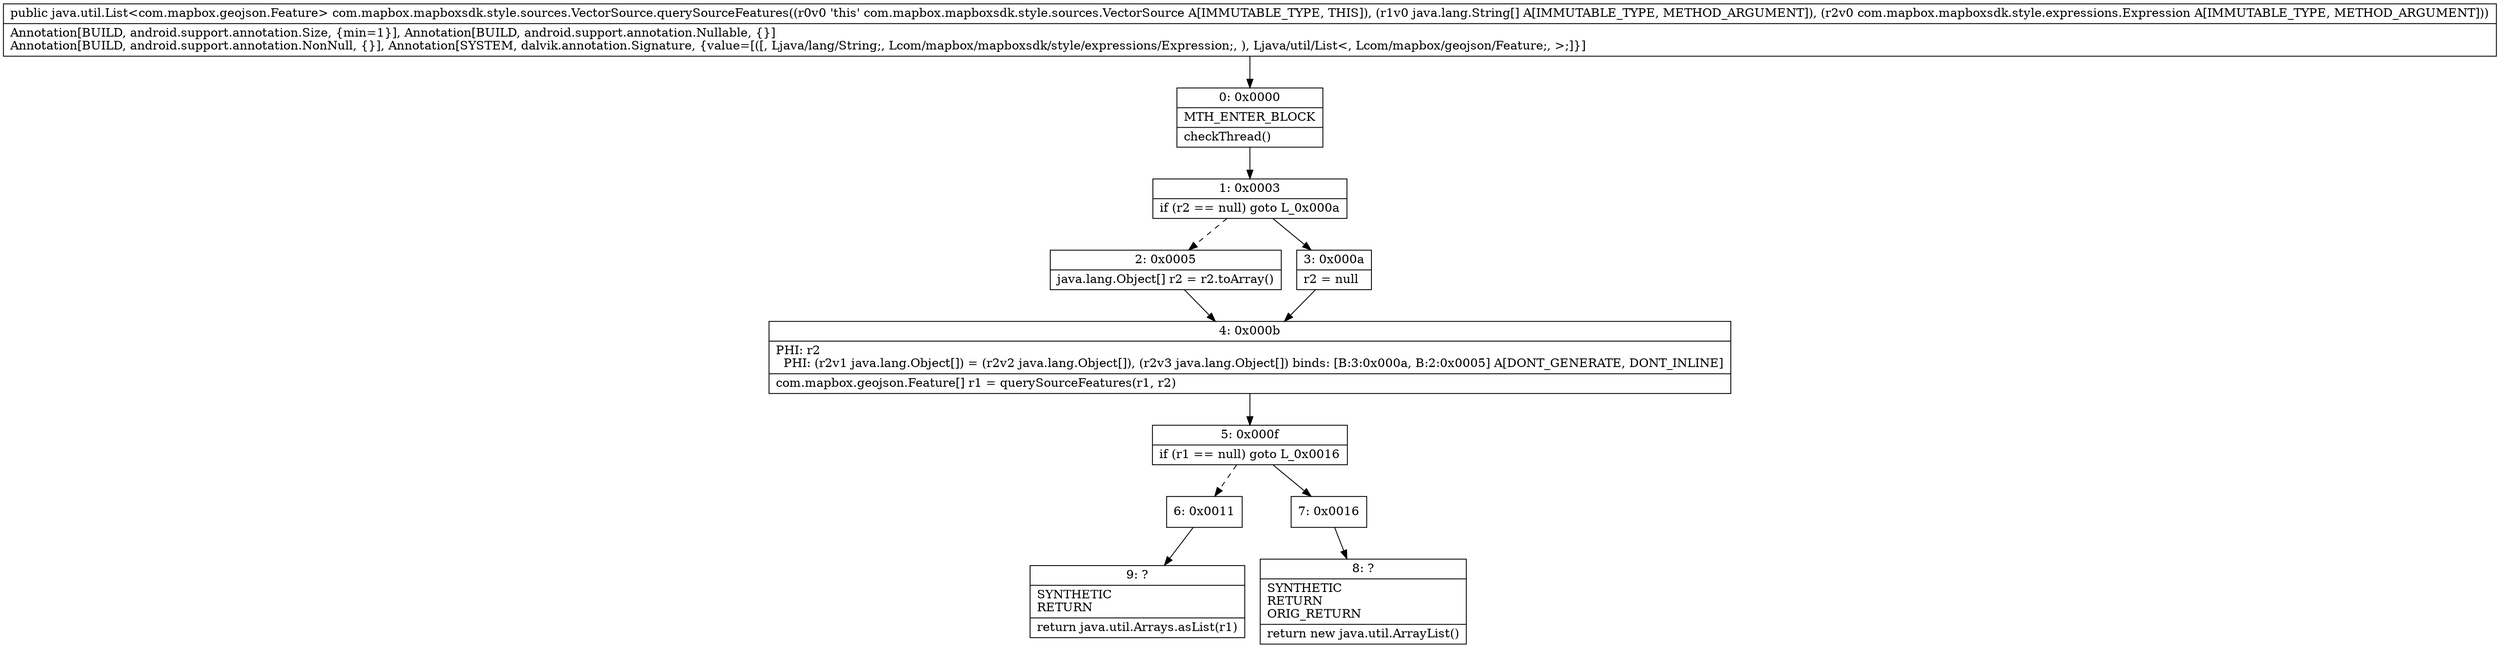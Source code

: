 digraph "CFG forcom.mapbox.mapboxsdk.style.sources.VectorSource.querySourceFeatures([Ljava\/lang\/String;Lcom\/mapbox\/mapboxsdk\/style\/expressions\/Expression;)Ljava\/util\/List;" {
Node_0 [shape=record,label="{0\:\ 0x0000|MTH_ENTER_BLOCK\l|checkThread()\l}"];
Node_1 [shape=record,label="{1\:\ 0x0003|if (r2 == null) goto L_0x000a\l}"];
Node_2 [shape=record,label="{2\:\ 0x0005|java.lang.Object[] r2 = r2.toArray()\l}"];
Node_3 [shape=record,label="{3\:\ 0x000a|r2 = null\l}"];
Node_4 [shape=record,label="{4\:\ 0x000b|PHI: r2 \l  PHI: (r2v1 java.lang.Object[]) = (r2v2 java.lang.Object[]), (r2v3 java.lang.Object[]) binds: [B:3:0x000a, B:2:0x0005] A[DONT_GENERATE, DONT_INLINE]\l|com.mapbox.geojson.Feature[] r1 = querySourceFeatures(r1, r2)\l}"];
Node_5 [shape=record,label="{5\:\ 0x000f|if (r1 == null) goto L_0x0016\l}"];
Node_6 [shape=record,label="{6\:\ 0x0011}"];
Node_7 [shape=record,label="{7\:\ 0x0016}"];
Node_8 [shape=record,label="{8\:\ ?|SYNTHETIC\lRETURN\lORIG_RETURN\l|return new java.util.ArrayList()\l}"];
Node_9 [shape=record,label="{9\:\ ?|SYNTHETIC\lRETURN\l|return java.util.Arrays.asList(r1)\l}"];
MethodNode[shape=record,label="{public java.util.List\<com.mapbox.geojson.Feature\> com.mapbox.mapboxsdk.style.sources.VectorSource.querySourceFeatures((r0v0 'this' com.mapbox.mapboxsdk.style.sources.VectorSource A[IMMUTABLE_TYPE, THIS]), (r1v0 java.lang.String[] A[IMMUTABLE_TYPE, METHOD_ARGUMENT]), (r2v0 com.mapbox.mapboxsdk.style.expressions.Expression A[IMMUTABLE_TYPE, METHOD_ARGUMENT]))  | Annotation[BUILD, android.support.annotation.Size, \{min=1\}], Annotation[BUILD, android.support.annotation.Nullable, \{\}]\lAnnotation[BUILD, android.support.annotation.NonNull, \{\}], Annotation[SYSTEM, dalvik.annotation.Signature, \{value=[([, Ljava\/lang\/String;, Lcom\/mapbox\/mapboxsdk\/style\/expressions\/Expression;, ), Ljava\/util\/List\<, Lcom\/mapbox\/geojson\/Feature;, \>;]\}]\l}"];
MethodNode -> Node_0;
Node_0 -> Node_1;
Node_1 -> Node_2[style=dashed];
Node_1 -> Node_3;
Node_2 -> Node_4;
Node_3 -> Node_4;
Node_4 -> Node_5;
Node_5 -> Node_6[style=dashed];
Node_5 -> Node_7;
Node_6 -> Node_9;
Node_7 -> Node_8;
}

